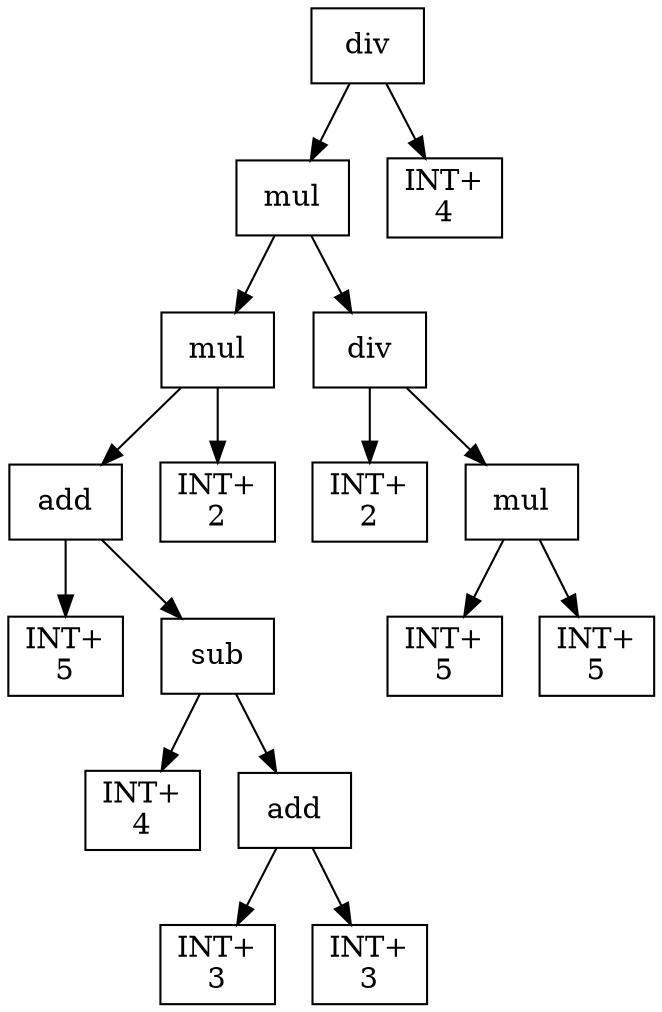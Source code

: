 digraph expr {
  node [shape=box];
  n1 [label="div"];
  n2 [label="mul"];
  n3 [label="mul"];
  n4 [label="add"];
  n5 [label="INT+\n5"];
  n6 [label="sub"];
  n7 [label="INT+\n4"];
  n8 [label="add"];
  n9 [label="INT+\n3"];
  n10 [label="INT+\n3"];
  n8 -> n9;
  n8 -> n10;
  n6 -> n7;
  n6 -> n8;
  n4 -> n5;
  n4 -> n6;
  n11 [label="INT+\n2"];
  n3 -> n4;
  n3 -> n11;
  n12 [label="div"];
  n13 [label="INT+\n2"];
  n14 [label="mul"];
  n15 [label="INT+\n5"];
  n16 [label="INT+\n5"];
  n14 -> n15;
  n14 -> n16;
  n12 -> n13;
  n12 -> n14;
  n2 -> n3;
  n2 -> n12;
  n17 [label="INT+\n4"];
  n1 -> n2;
  n1 -> n17;
}